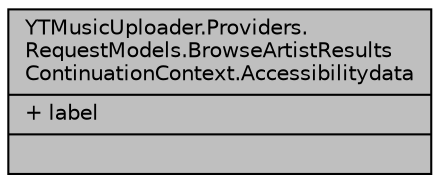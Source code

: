 digraph "YTMusicUploader.Providers.RequestModels.BrowseArtistResultsContinuationContext.Accessibilitydata"
{
 // LATEX_PDF_SIZE
  edge [fontname="Helvetica",fontsize="10",labelfontname="Helvetica",labelfontsize="10"];
  node [fontname="Helvetica",fontsize="10",shape=record];
  Node1 [label="{YTMusicUploader.Providers.\lRequestModels.BrowseArtistResults\lContinuationContext.Accessibilitydata\n|+ label\l|}",height=0.2,width=0.4,color="black", fillcolor="grey75", style="filled", fontcolor="black",tooltip=" "];
}
